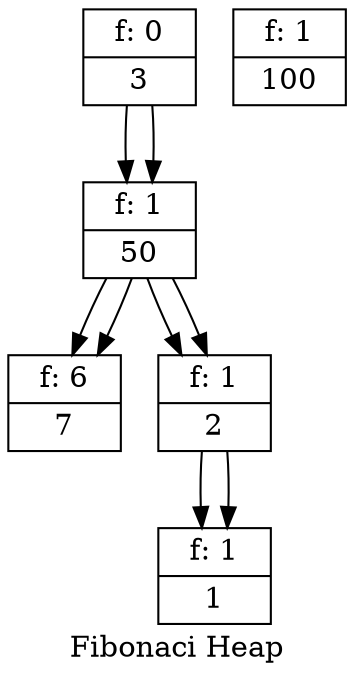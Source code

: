 digraph G {
label= "Fibonaci Heap";
node [shape = record];
3[label = "{ {f: 3} | <f1> 3} "];
3[label = "{ {f: 0} | <f1> 3} "];
3 -> 50;
50[label = "{ {f: 1} | <f1> 50} "];
50 -> 7;
7[label = "{ {f: 6} | <f1> 7} "];
50 -> 2;
2[label = "{ {f: 1} | <f1> 2} "];
2 -> 1;
1[label = "{ {f: 1} | <f1> 1} "];
3 -> 50;
50[label = "{ {f: 1} | <f1> 50} "];
50 -> 7;
7[label = "{ {f: 6} | <f1> 7} "];
50 -> 2;
2[label = "{ {f: 1} | <f1> 2} "];
2 -> 1;
1[label = "{ {f: 1} | <f1> 1} "];
100[label = "{ {f: 1} | <f1> 100} "];
}
